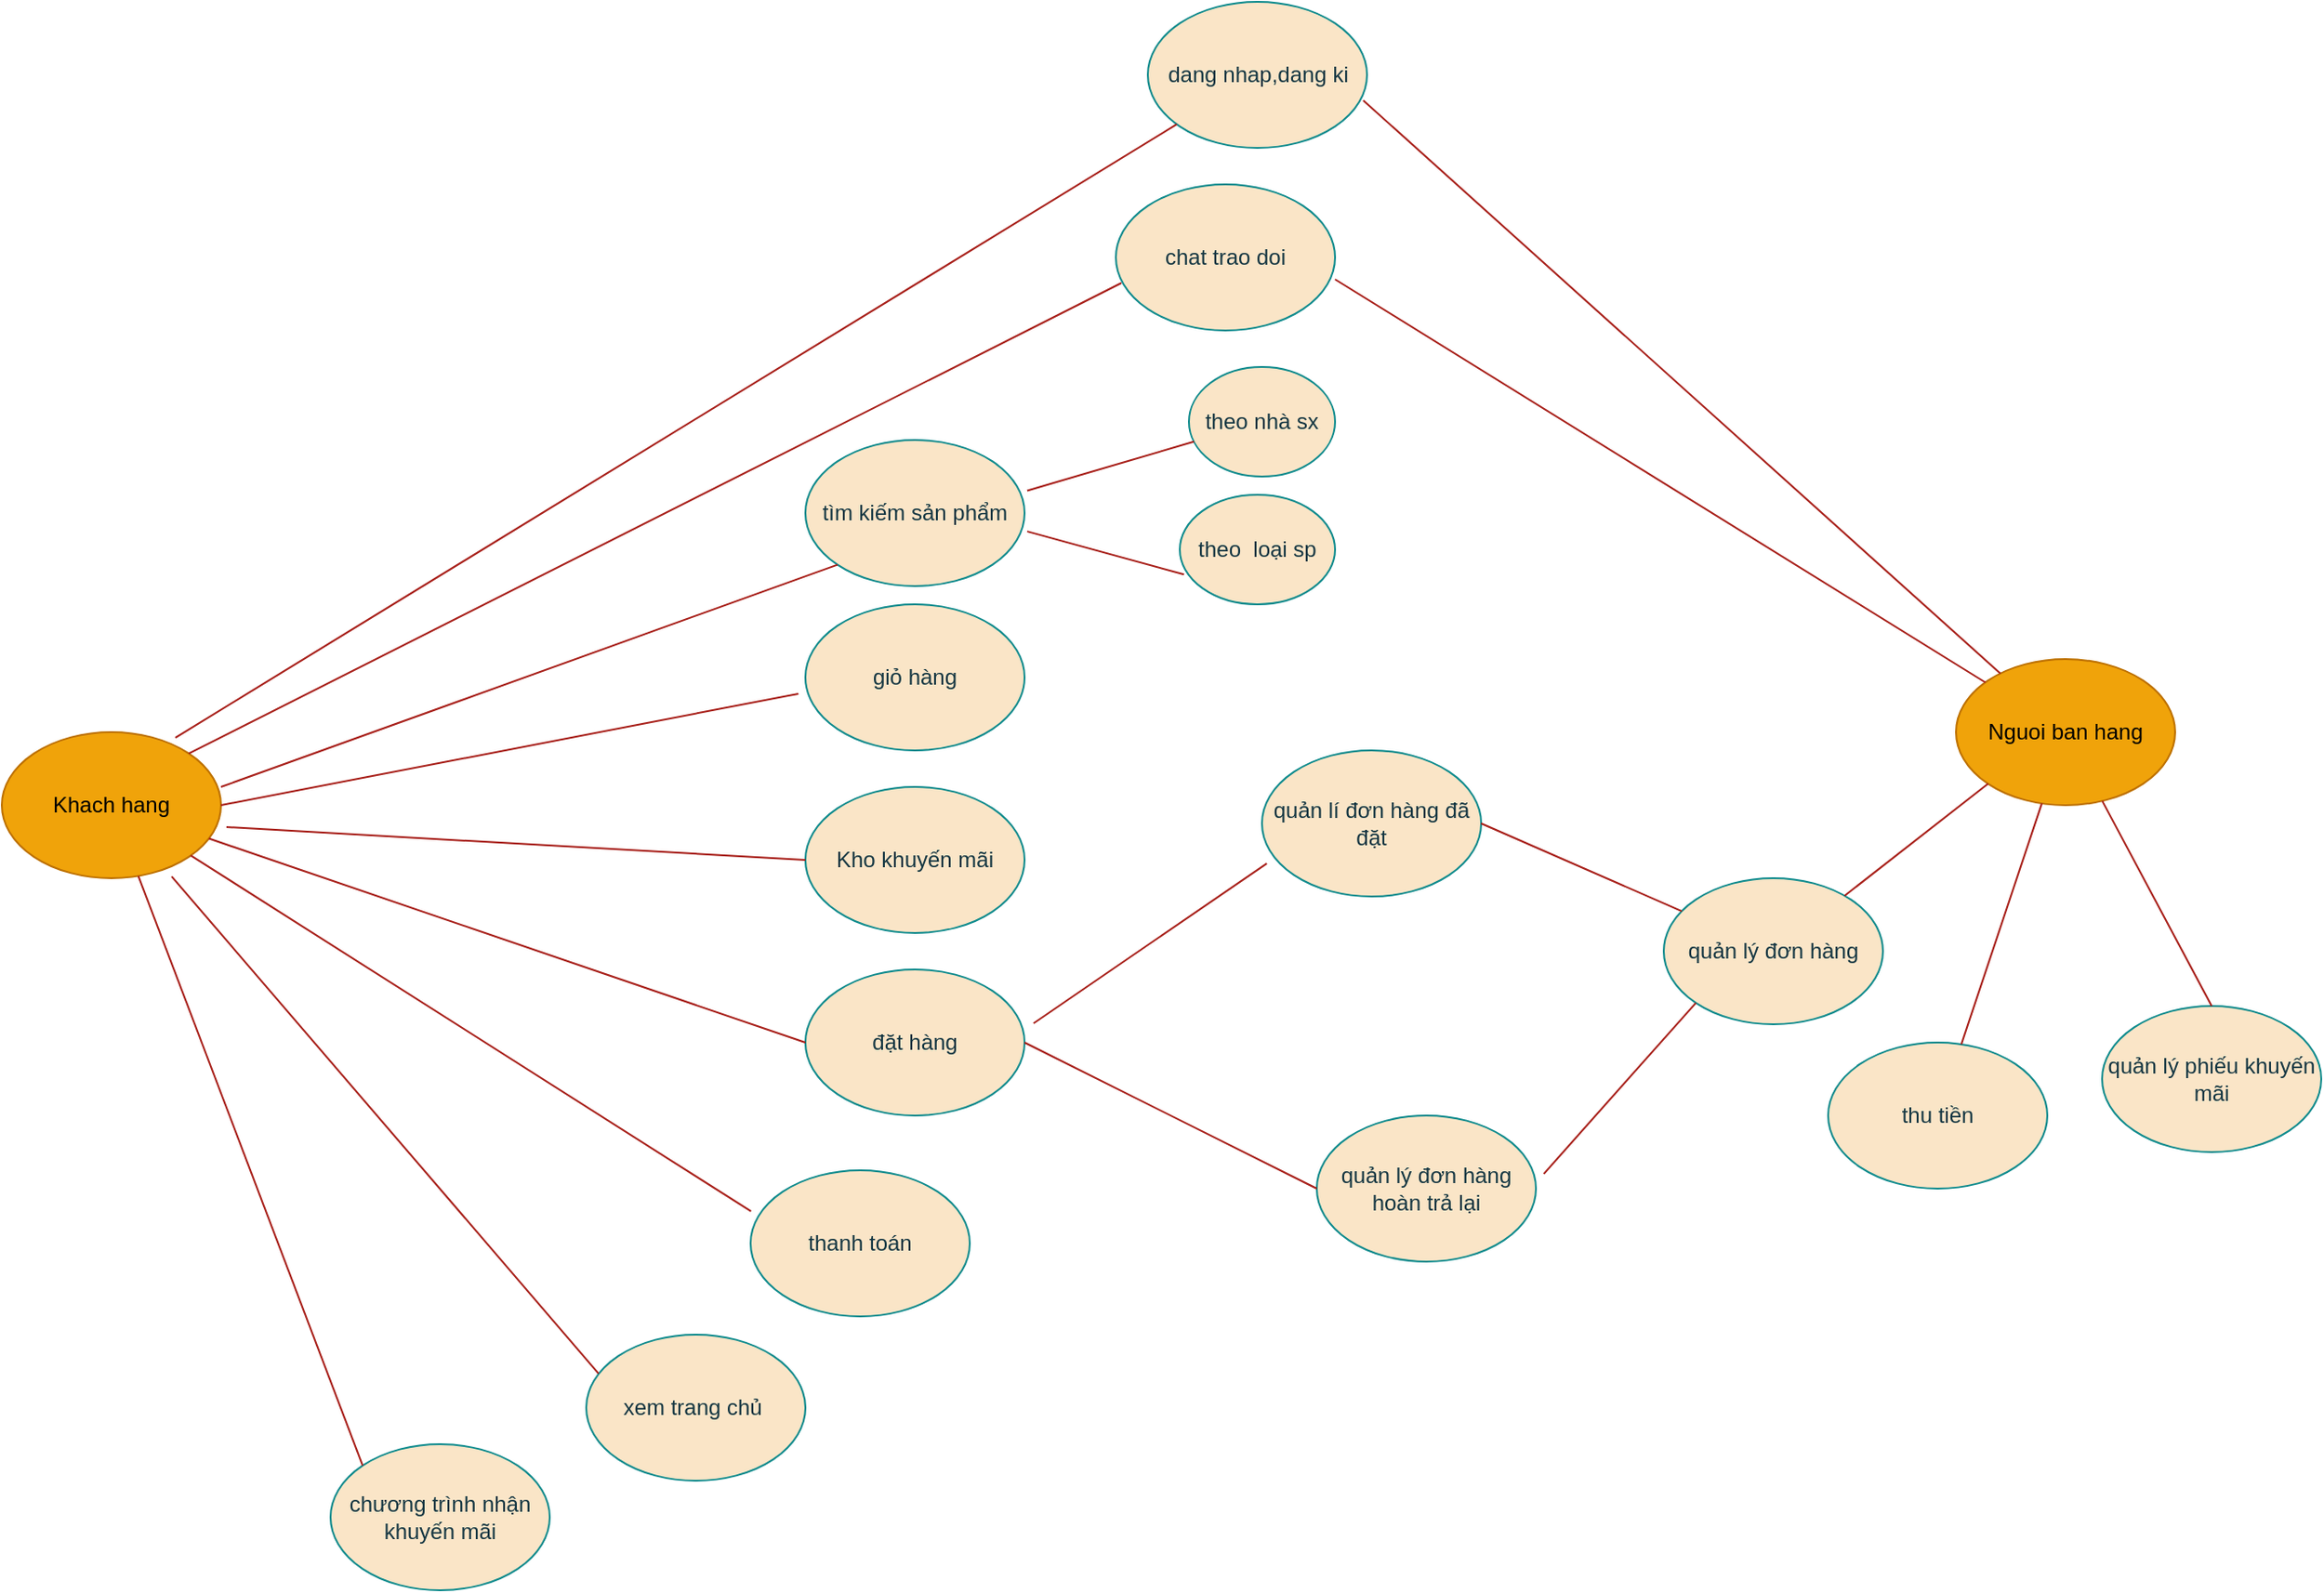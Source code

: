 <mxfile version="20.8.16" type="device"><diagram name="Page-1" id="fDcSosCEtm6WP_FXXXmX"><mxGraphModel dx="2343" dy="872" grid="1" gridSize="10" guides="1" tooltips="1" connect="1" arrows="1" fold="1" page="1" pageScale="1" pageWidth="850" pageHeight="1100" background="#FFFFFF" math="0" shadow="0"><root><mxCell id="0"/><mxCell id="1" parent="0"/><mxCell id="Tta4liK2d8hHDfl_WaIp-1" value="Khach hang" style="ellipse;whiteSpace=wrap;html=1;fillColor=#f0a30a;strokeColor=#BD7000;rounded=0;labelBackgroundColor=none;fontColor=#000000;" parent="1" vertex="1"><mxGeometry x="-150" y="730" width="120" height="80" as="geometry"/></mxCell><mxCell id="Tta4liK2d8hHDfl_WaIp-2" value="Nguoi ban hang" style="ellipse;whiteSpace=wrap;html=1;fillColor=#f0a30a;strokeColor=#BD7000;rounded=0;labelBackgroundColor=none;fontColor=#000000;" parent="1" vertex="1"><mxGeometry x="920" y="690" width="120" height="80" as="geometry"/></mxCell><mxCell id="Tta4liK2d8hHDfl_WaIp-3" value="dang nhap,dang ki" style="ellipse;whiteSpace=wrap;html=1;rounded=0;labelBackgroundColor=none;fillColor=#FAE5C7;strokeColor=#0F8B8D;fontColor=#143642;" parent="1" vertex="1"><mxGeometry x="477.5" y="330" width="120" height="80" as="geometry"/></mxCell><mxCell id="Tta4liK2d8hHDfl_WaIp-6" value="" style="endArrow=none;html=1;rounded=0;entryX=0.983;entryY=0.675;entryDx=0;entryDy=0;entryPerimeter=0;labelBackgroundColor=none;strokeColor=#A8201A;fontColor=default;" parent="1" source="Tta4liK2d8hHDfl_WaIp-2" target="Tta4liK2d8hHDfl_WaIp-3" edge="1"><mxGeometry width="50" height="50" relative="1" as="geometry"><mxPoint x="470" y="740" as="sourcePoint"/><mxPoint x="570" y="410" as="targetPoint"/></mxGeometry></mxCell><mxCell id="Tta4liK2d8hHDfl_WaIp-7" value="" style="endArrow=none;html=1;rounded=0;exitX=0.792;exitY=0.038;exitDx=0;exitDy=0;exitPerimeter=0;labelBackgroundColor=none;strokeColor=#A8201A;fontColor=default;" parent="1" source="Tta4liK2d8hHDfl_WaIp-1" target="Tta4liK2d8hHDfl_WaIp-3" edge="1"><mxGeometry width="50" height="50" relative="1" as="geometry"><mxPoint x="470" y="740" as="sourcePoint"/><mxPoint x="520" y="690" as="targetPoint"/><Array as="points"/></mxGeometry></mxCell><mxCell id="Tta4liK2d8hHDfl_WaIp-8" value="chat trao doi" style="ellipse;whiteSpace=wrap;html=1;rounded=0;labelBackgroundColor=none;fillColor=#FAE5C7;strokeColor=#0F8B8D;fontColor=#143642;" parent="1" vertex="1"><mxGeometry x="460" y="430" width="120" height="80" as="geometry"/></mxCell><mxCell id="Tta4liK2d8hHDfl_WaIp-9" value="" style="endArrow=none;html=1;rounded=0;entryX=0.025;entryY=0.675;entryDx=0;entryDy=0;entryPerimeter=0;exitX=1;exitY=0;exitDx=0;exitDy=0;labelBackgroundColor=none;strokeColor=#A8201A;fontColor=default;" parent="1" source="Tta4liK2d8hHDfl_WaIp-1" target="Tta4liK2d8hHDfl_WaIp-8" edge="1"><mxGeometry width="50" height="50" relative="1" as="geometry"><mxPoint x="-50" y="730" as="sourcePoint"/><mxPoint x="520" y="690" as="targetPoint"/></mxGeometry></mxCell><mxCell id="Tta4liK2d8hHDfl_WaIp-10" value="" style="endArrow=none;html=1;rounded=0;entryX=1;entryY=0.65;entryDx=0;entryDy=0;entryPerimeter=0;labelBackgroundColor=none;strokeColor=#A8201A;fontColor=default;" parent="1" source="Tta4liK2d8hHDfl_WaIp-2" target="Tta4liK2d8hHDfl_WaIp-8" edge="1"><mxGeometry width="50" height="50" relative="1" as="geometry"><mxPoint x="470" y="740" as="sourcePoint"/><mxPoint x="520" y="690" as="targetPoint"/></mxGeometry></mxCell><mxCell id="Tta4liK2d8hHDfl_WaIp-11" value="quản lý đơn hàng" style="ellipse;whiteSpace=wrap;html=1;rounded=0;labelBackgroundColor=none;fillColor=#FAE5C7;strokeColor=#0F8B8D;fontColor=#143642;" parent="1" vertex="1"><mxGeometry x="760" y="810" width="120" height="80" as="geometry"/></mxCell><mxCell id="Tta4liK2d8hHDfl_WaIp-12" value="" style="endArrow=none;html=1;rounded=0;entryX=0;entryY=1;entryDx=0;entryDy=0;labelBackgroundColor=none;strokeColor=#A8201A;fontColor=default;" parent="1" source="Tta4liK2d8hHDfl_WaIp-11" target="Tta4liK2d8hHDfl_WaIp-2" edge="1"><mxGeometry width="50" height="50" relative="1" as="geometry"><mxPoint x="1060" y="850" as="sourcePoint"/><mxPoint x="1150" y="810" as="targetPoint"/><Array as="points"/></mxGeometry></mxCell><mxCell id="Tta4liK2d8hHDfl_WaIp-13" value="thu tiền" style="ellipse;whiteSpace=wrap;html=1;rounded=0;labelBackgroundColor=none;fillColor=#FAE5C7;strokeColor=#0F8B8D;fontColor=#143642;" parent="1" vertex="1"><mxGeometry x="850" y="900" width="120" height="80" as="geometry"/></mxCell><mxCell id="Tta4liK2d8hHDfl_WaIp-15" value="" style="endArrow=none;html=1;rounded=0;labelBackgroundColor=none;strokeColor=#A8201A;fontColor=default;" parent="1" source="Tta4liK2d8hHDfl_WaIp-13" target="Tta4liK2d8hHDfl_WaIp-2" edge="1"><mxGeometry width="50" height="50" relative="1" as="geometry"><mxPoint x="390" y="820" as="sourcePoint"/><mxPoint x="440" y="770" as="targetPoint"/></mxGeometry></mxCell><mxCell id="Tta4liK2d8hHDfl_WaIp-16" value="quản lý phiếu khuyến mãi" style="ellipse;whiteSpace=wrap;html=1;rounded=0;labelBackgroundColor=none;fillColor=#FAE5C7;strokeColor=#0F8B8D;fontColor=#143642;" parent="1" vertex="1"><mxGeometry x="1000" y="880" width="120" height="80" as="geometry"/></mxCell><mxCell id="Tta4liK2d8hHDfl_WaIp-17" value="" style="endArrow=none;html=1;rounded=0;exitX=0.5;exitY=0;exitDx=0;exitDy=0;labelBackgroundColor=none;strokeColor=#A8201A;fontColor=default;" parent="1" source="Tta4liK2d8hHDfl_WaIp-16" target="Tta4liK2d8hHDfl_WaIp-2" edge="1"><mxGeometry width="50" height="50" relative="1" as="geometry"><mxPoint x="390" y="810" as="sourcePoint"/><mxPoint x="1150" y="800" as="targetPoint"/><Array as="points"/></mxGeometry></mxCell><mxCell id="Tta4liK2d8hHDfl_WaIp-18" value="tìm kiếm sản phẩm" style="ellipse;whiteSpace=wrap;html=1;rounded=0;labelBackgroundColor=none;fillColor=#FAE5C7;strokeColor=#0F8B8D;fontColor=#143642;" parent="1" vertex="1"><mxGeometry x="290" y="570" width="120" height="80" as="geometry"/></mxCell><mxCell id="Tta4liK2d8hHDfl_WaIp-20" value="" style="endArrow=none;html=1;rounded=0;entryX=0;entryY=1;entryDx=0;entryDy=0;exitX=1;exitY=0.375;exitDx=0;exitDy=0;exitPerimeter=0;labelBackgroundColor=none;strokeColor=#A8201A;fontColor=default;" parent="1" source="Tta4liK2d8hHDfl_WaIp-1" target="Tta4liK2d8hHDfl_WaIp-18" edge="1"><mxGeometry width="50" height="50" relative="1" as="geometry"><mxPoint x="390" y="810" as="sourcePoint"/><mxPoint x="440" y="760" as="targetPoint"/></mxGeometry></mxCell><mxCell id="Tta4liK2d8hHDfl_WaIp-21" value="giỏ hàng" style="ellipse;whiteSpace=wrap;html=1;rounded=0;labelBackgroundColor=none;fillColor=#FAE5C7;strokeColor=#0F8B8D;fontColor=#143642;" parent="1" vertex="1"><mxGeometry x="290" y="660" width="120" height="80" as="geometry"/></mxCell><mxCell id="Tta4liK2d8hHDfl_WaIp-22" value="" style="endArrow=none;html=1;rounded=0;exitX=1;exitY=0.5;exitDx=0;exitDy=0;entryX=-0.032;entryY=0.612;entryDx=0;entryDy=0;entryPerimeter=0;labelBackgroundColor=none;strokeColor=#A8201A;fontColor=default;" parent="1" source="Tta4liK2d8hHDfl_WaIp-1" target="Tta4liK2d8hHDfl_WaIp-21" edge="1"><mxGeometry width="50" height="50" relative="1" as="geometry"><mxPoint x="390" y="810" as="sourcePoint"/><mxPoint x="440" y="760" as="targetPoint"/></mxGeometry></mxCell><mxCell id="Tta4liK2d8hHDfl_WaIp-23" value="Kho khuyến mãi" style="ellipse;whiteSpace=wrap;html=1;rounded=0;labelBackgroundColor=none;fillColor=#FAE5C7;strokeColor=#0F8B8D;fontColor=#143642;" parent="1" vertex="1"><mxGeometry x="290" y="760" width="120" height="80" as="geometry"/></mxCell><mxCell id="Tta4liK2d8hHDfl_WaIp-24" value="" style="endArrow=none;html=1;rounded=0;exitX=0;exitY=0.5;exitDx=0;exitDy=0;entryX=1.025;entryY=0.65;entryDx=0;entryDy=0;entryPerimeter=0;labelBackgroundColor=none;strokeColor=#A8201A;fontColor=default;" parent="1" source="Tta4liK2d8hHDfl_WaIp-23" target="Tta4liK2d8hHDfl_WaIp-1" edge="1"><mxGeometry width="50" height="50" relative="1" as="geometry"><mxPoint x="390" y="810" as="sourcePoint"/><mxPoint x="-58" y="788" as="targetPoint"/></mxGeometry></mxCell><mxCell id="Tta4liK2d8hHDfl_WaIp-25" value="đặt hàng" style="ellipse;whiteSpace=wrap;html=1;rounded=0;labelBackgroundColor=none;fillColor=#FAE5C7;strokeColor=#0F8B8D;fontColor=#143642;" parent="1" vertex="1"><mxGeometry x="290" y="860" width="120" height="80" as="geometry"/></mxCell><mxCell id="Tta4liK2d8hHDfl_WaIp-26" value="quản lí đơn hàng đã đặt" style="ellipse;whiteSpace=wrap;html=1;rounded=0;labelBackgroundColor=none;fillColor=#FAE5C7;strokeColor=#0F8B8D;fontColor=#143642;" parent="1" vertex="1"><mxGeometry x="540" y="740" width="120" height="80" as="geometry"/></mxCell><mxCell id="Tta4liK2d8hHDfl_WaIp-27" value="" style="endArrow=none;html=1;rounded=0;exitX=1.041;exitY=0.369;exitDx=0;exitDy=0;exitPerimeter=0;labelBackgroundColor=none;strokeColor=#A8201A;fontColor=default;entryX=0.022;entryY=0.774;entryDx=0;entryDy=0;entryPerimeter=0;" parent="1" source="Tta4liK2d8hHDfl_WaIp-25" target="Tta4liK2d8hHDfl_WaIp-26" edge="1"><mxGeometry width="50" height="50" relative="1" as="geometry"><mxPoint x="390" y="800" as="sourcePoint"/><mxPoint x="440" y="750" as="targetPoint"/></mxGeometry></mxCell><mxCell id="Tta4liK2d8hHDfl_WaIp-28" value="" style="endArrow=none;html=1;rounded=0;exitX=0;exitY=0.5;exitDx=0;exitDy=0;labelBackgroundColor=none;strokeColor=#A8201A;fontColor=default;" parent="1" source="Tta4liK2d8hHDfl_WaIp-25" target="Tta4liK2d8hHDfl_WaIp-1" edge="1"><mxGeometry width="50" height="50" relative="1" as="geometry"><mxPoint x="390" y="800" as="sourcePoint"/><mxPoint x="440" y="750" as="targetPoint"/></mxGeometry></mxCell><mxCell id="Tta4liK2d8hHDfl_WaIp-29" value="theo nhà sx" style="ellipse;whiteSpace=wrap;html=1;rounded=0;labelBackgroundColor=none;fillColor=#FAE5C7;strokeColor=#0F8B8D;fontColor=#143642;" parent="1" vertex="1"><mxGeometry x="500" y="530" width="80" height="60" as="geometry"/></mxCell><mxCell id="Tta4liK2d8hHDfl_WaIp-31" value="theo&amp;nbsp; loại sp" style="ellipse;whiteSpace=wrap;html=1;rounded=0;labelBackgroundColor=none;fillColor=#FAE5C7;strokeColor=#0F8B8D;fontColor=#143642;" parent="1" vertex="1"><mxGeometry x="495" y="600" width="85" height="60" as="geometry"/></mxCell><mxCell id="Tta4liK2d8hHDfl_WaIp-32" value="" style="endArrow=none;html=1;rounded=0;entryX=0.027;entryY=0.727;entryDx=0;entryDy=0;entryPerimeter=0;exitX=1.012;exitY=0.626;exitDx=0;exitDy=0;exitPerimeter=0;labelBackgroundColor=none;strokeColor=#A8201A;fontColor=default;" parent="1" source="Tta4liK2d8hHDfl_WaIp-18" target="Tta4liK2d8hHDfl_WaIp-31" edge="1"><mxGeometry width="50" height="50" relative="1" as="geometry"><mxPoint x="420" y="630" as="sourcePoint"/><mxPoint x="440" y="750" as="targetPoint"/></mxGeometry></mxCell><mxCell id="Tta4liK2d8hHDfl_WaIp-33" value="" style="endArrow=none;html=1;rounded=0;exitX=1.012;exitY=0.347;exitDx=0;exitDy=0;exitPerimeter=0;labelBackgroundColor=none;strokeColor=#A8201A;fontColor=default;" parent="1" source="Tta4liK2d8hHDfl_WaIp-18" target="Tta4liK2d8hHDfl_WaIp-29" edge="1"><mxGeometry width="50" height="50" relative="1" as="geometry"><mxPoint x="390" y="800" as="sourcePoint"/><mxPoint x="440" y="750" as="targetPoint"/></mxGeometry></mxCell><mxCell id="Tta4liK2d8hHDfl_WaIp-35" value="" style="endArrow=none;html=1;rounded=0;exitX=1;exitY=0.5;exitDx=0;exitDy=0;labelBackgroundColor=none;strokeColor=#A8201A;fontColor=default;" parent="1" source="Tta4liK2d8hHDfl_WaIp-26" target="Tta4liK2d8hHDfl_WaIp-11" edge="1"><mxGeometry width="50" height="50" relative="1" as="geometry"><mxPoint x="390" y="800" as="sourcePoint"/><mxPoint x="440" y="750" as="targetPoint"/></mxGeometry></mxCell><mxCell id="Tta4liK2d8hHDfl_WaIp-36" value="thanh toán" style="ellipse;whiteSpace=wrap;html=1;rounded=0;labelBackgroundColor=none;fillColor=#FAE5C7;strokeColor=#0F8B8D;fontColor=#143642;" parent="1" vertex="1"><mxGeometry x="260" y="970" width="120" height="80" as="geometry"/></mxCell><mxCell id="Tta4liK2d8hHDfl_WaIp-37" value="quản lý đơn hàng hoàn trả lại" style="ellipse;whiteSpace=wrap;html=1;rounded=0;labelBackgroundColor=none;fillColor=#FAE5C7;strokeColor=#0F8B8D;fontColor=#143642;" parent="1" vertex="1"><mxGeometry x="570" y="940" width="120" height="80" as="geometry"/></mxCell><mxCell id="Tta4liK2d8hHDfl_WaIp-38" value="" style="endArrow=none;html=1;rounded=0;entryX=0;entryY=0.5;entryDx=0;entryDy=0;exitX=1;exitY=0.5;exitDx=0;exitDy=0;labelBackgroundColor=none;strokeColor=#A8201A;fontColor=default;" parent="1" source="Tta4liK2d8hHDfl_WaIp-25" target="Tta4liK2d8hHDfl_WaIp-37" edge="1"><mxGeometry width="50" height="50" relative="1" as="geometry"><mxPoint x="390" y="790" as="sourcePoint"/><mxPoint x="440" y="740" as="targetPoint"/></mxGeometry></mxCell><mxCell id="Tta4liK2d8hHDfl_WaIp-39" value="" style="endArrow=none;html=1;rounded=0;entryX=0;entryY=1;entryDx=0;entryDy=0;exitX=1.036;exitY=0.399;exitDx=0;exitDy=0;exitPerimeter=0;labelBackgroundColor=none;strokeColor=#A8201A;fontColor=default;" parent="1" source="Tta4liK2d8hHDfl_WaIp-37" target="Tta4liK2d8hHDfl_WaIp-11" edge="1"><mxGeometry width="50" height="50" relative="1" as="geometry"><mxPoint x="390" y="790" as="sourcePoint"/><mxPoint x="440" y="740" as="targetPoint"/></mxGeometry></mxCell><mxCell id="Tta4liK2d8hHDfl_WaIp-40" value="" style="endArrow=none;html=1;rounded=0;exitX=0.002;exitY=0.281;exitDx=0;exitDy=0;exitPerimeter=0;labelBackgroundColor=none;strokeColor=#A8201A;fontColor=default;" parent="1" source="Tta4liK2d8hHDfl_WaIp-36" target="Tta4liK2d8hHDfl_WaIp-1" edge="1"><mxGeometry width="50" height="50" relative="1" as="geometry"><mxPoint x="390" y="910" as="sourcePoint"/><mxPoint x="440" y="860" as="targetPoint"/></mxGeometry></mxCell><mxCell id="Tta4liK2d8hHDfl_WaIp-41" value="xem trang chủ&amp;nbsp;" style="ellipse;whiteSpace=wrap;html=1;rounded=0;labelBackgroundColor=none;fillColor=#FAE5C7;strokeColor=#0F8B8D;fontColor=#143642;" parent="1" vertex="1"><mxGeometry x="170" y="1060" width="120" height="80" as="geometry"/></mxCell><mxCell id="Tta4liK2d8hHDfl_WaIp-42" value="" style="endArrow=none;html=1;rounded=0;entryX=0.775;entryY=0.988;entryDx=0;entryDy=0;entryPerimeter=0;exitX=0.056;exitY=0.266;exitDx=0;exitDy=0;exitPerimeter=0;labelBackgroundColor=none;strokeColor=#A8201A;fontColor=default;" parent="1" source="Tta4liK2d8hHDfl_WaIp-41" target="Tta4liK2d8hHDfl_WaIp-1" edge="1"><mxGeometry width="50" height="50" relative="1" as="geometry"><mxPoint x="390" y="910" as="sourcePoint"/><mxPoint x="440" y="860" as="targetPoint"/></mxGeometry></mxCell><mxCell id="Tta4liK2d8hHDfl_WaIp-43" value="chương trình nhận khuyến mãi" style="ellipse;whiteSpace=wrap;html=1;rounded=0;labelBackgroundColor=none;fillColor=#FAE5C7;strokeColor=#0F8B8D;fontColor=#143642;" parent="1" vertex="1"><mxGeometry x="30" y="1120" width="120" height="80" as="geometry"/></mxCell><mxCell id="Tta4liK2d8hHDfl_WaIp-44" value="" style="endArrow=none;html=1;rounded=0;entryX=0;entryY=0;entryDx=0;entryDy=0;labelBackgroundColor=none;strokeColor=#A8201A;fontColor=default;" parent="1" source="Tta4liK2d8hHDfl_WaIp-1" target="Tta4liK2d8hHDfl_WaIp-43" edge="1"><mxGeometry width="50" height="50" relative="1" as="geometry"><mxPoint x="490" y="820" as="sourcePoint"/><mxPoint x="50" y="1110" as="targetPoint"/></mxGeometry></mxCell></root></mxGraphModel></diagram></mxfile>